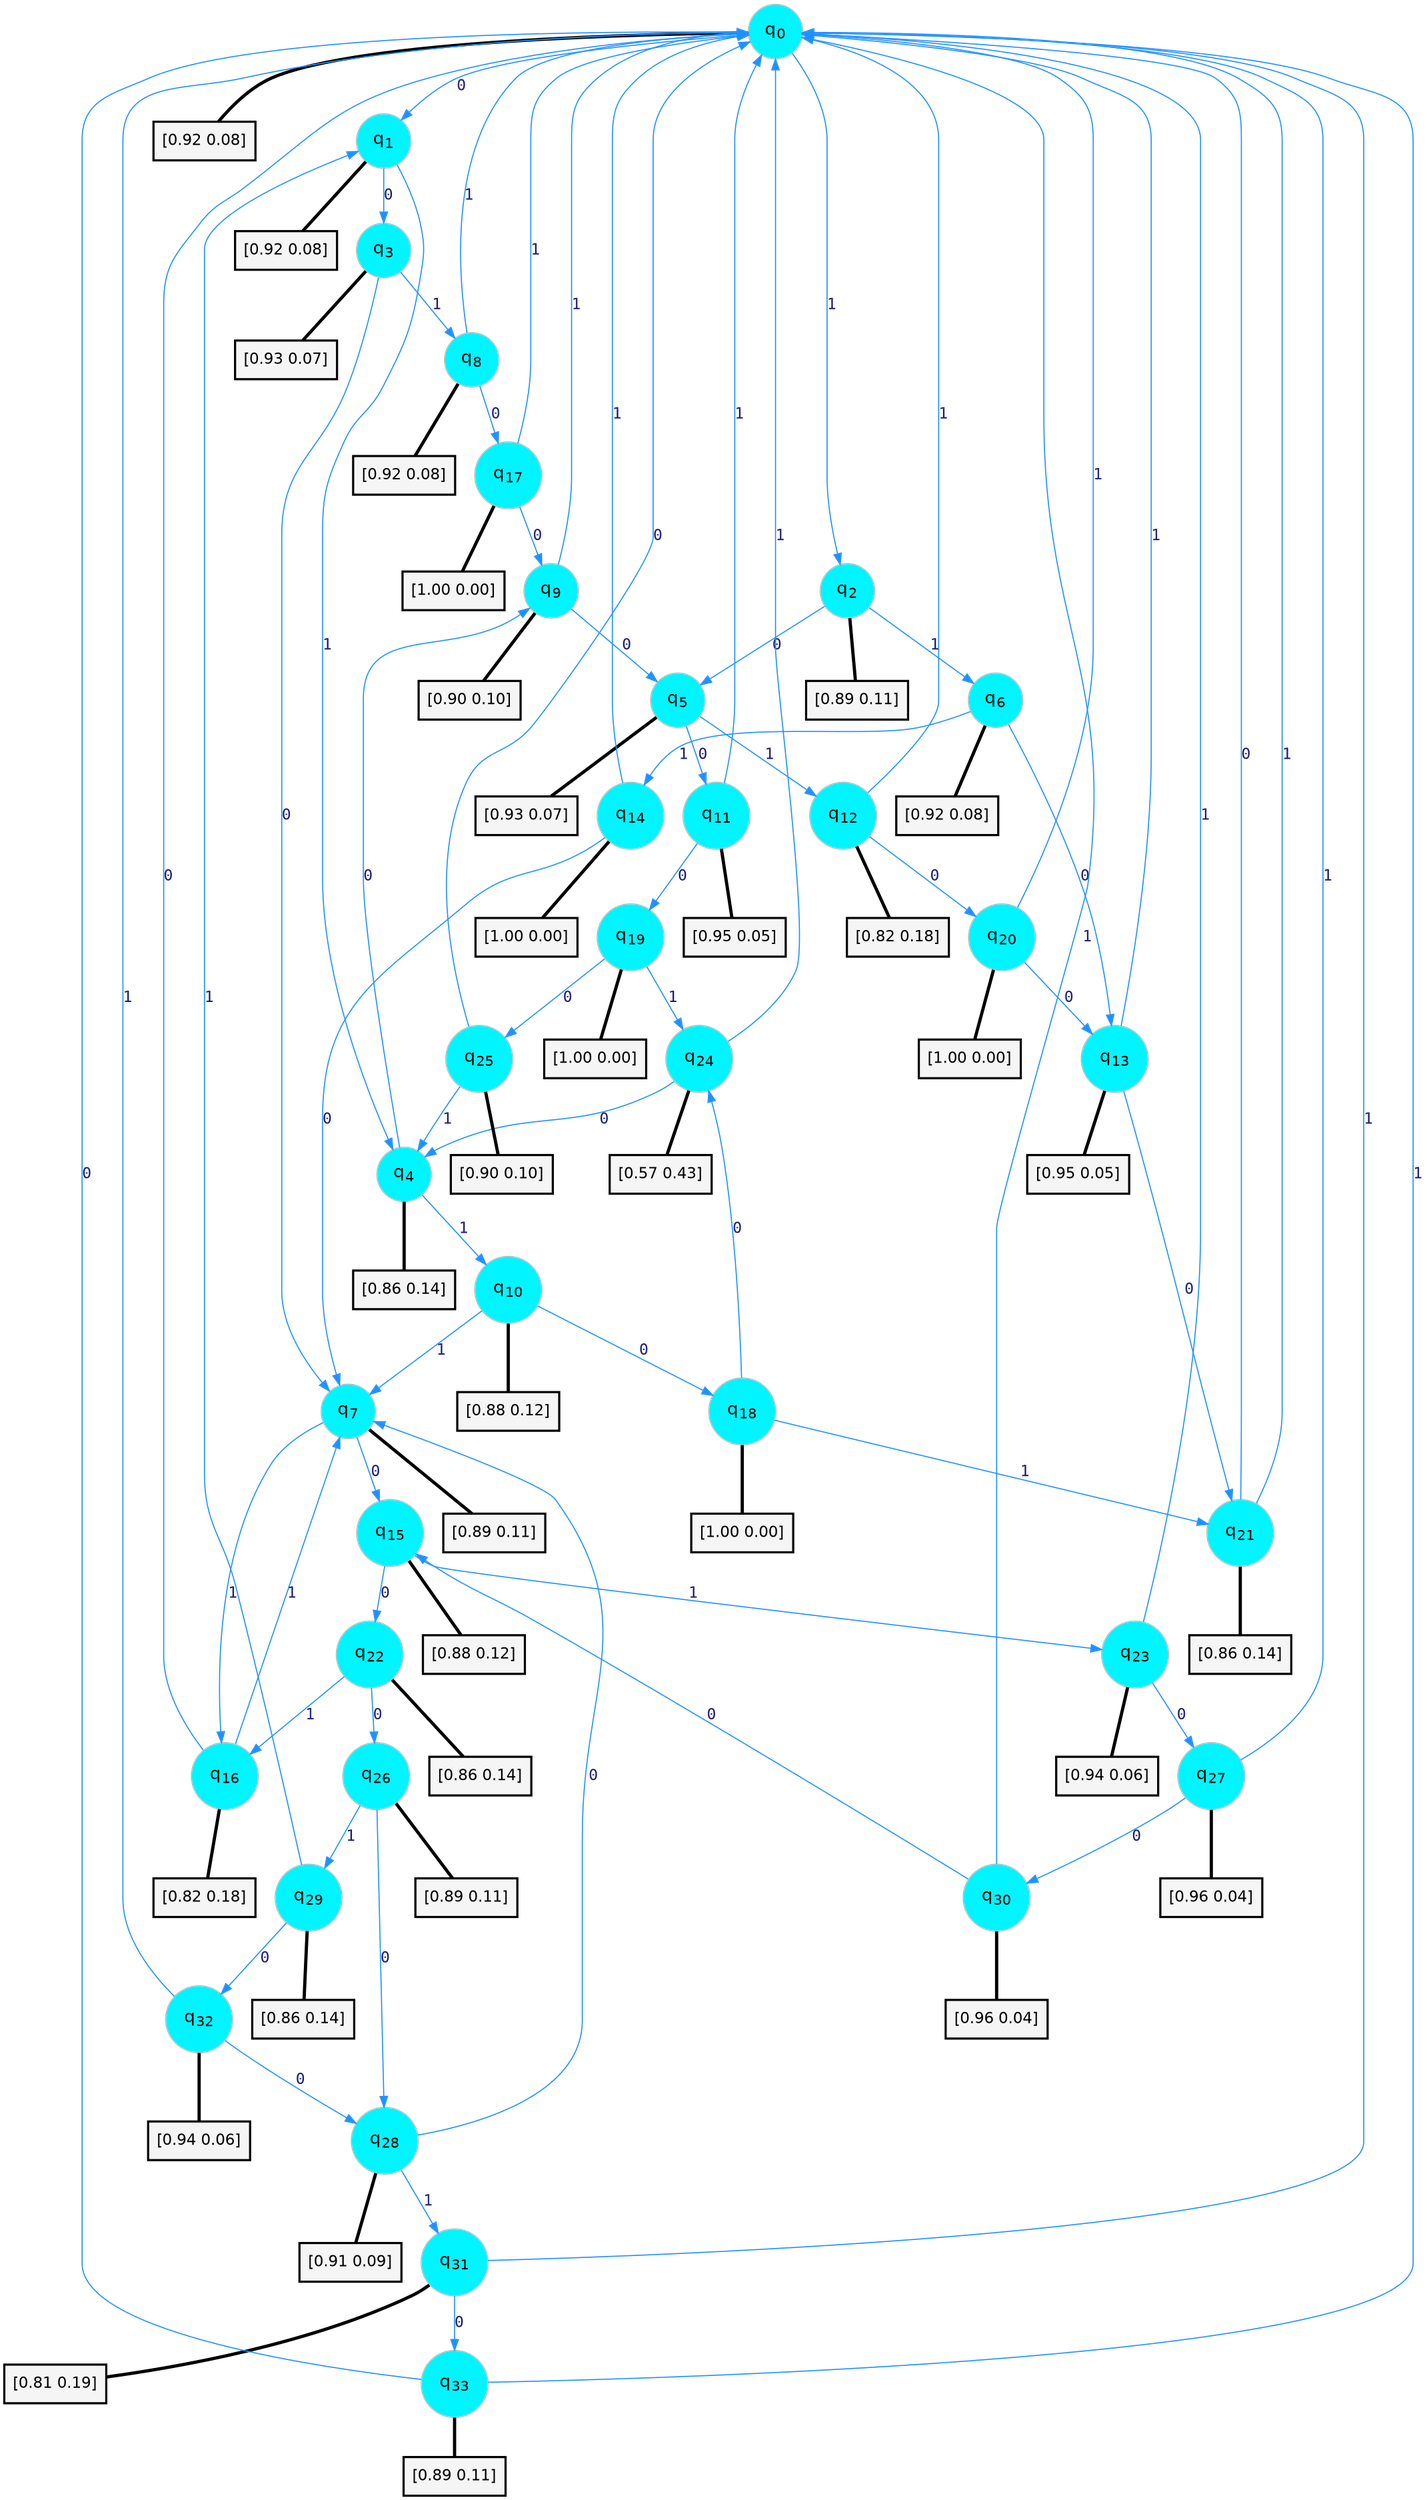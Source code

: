 digraph G {
graph [
bgcolor=transparent, dpi=300, rankdir=TD, size="40,25"];
node [
color=gray, fillcolor=turquoise1, fontcolor=black, fontname=Helvetica, fontsize=16, fontweight=bold, shape=circle, style=filled];
edge [
arrowsize=1, color=dodgerblue1, fontcolor=midnightblue, fontname=courier, fontweight=bold, penwidth=1, style=solid, weight=20];
0[label=<q<SUB>0</SUB>>];
1[label=<q<SUB>1</SUB>>];
2[label=<q<SUB>2</SUB>>];
3[label=<q<SUB>3</SUB>>];
4[label=<q<SUB>4</SUB>>];
5[label=<q<SUB>5</SUB>>];
6[label=<q<SUB>6</SUB>>];
7[label=<q<SUB>7</SUB>>];
8[label=<q<SUB>8</SUB>>];
9[label=<q<SUB>9</SUB>>];
10[label=<q<SUB>10</SUB>>];
11[label=<q<SUB>11</SUB>>];
12[label=<q<SUB>12</SUB>>];
13[label=<q<SUB>13</SUB>>];
14[label=<q<SUB>14</SUB>>];
15[label=<q<SUB>15</SUB>>];
16[label=<q<SUB>16</SUB>>];
17[label=<q<SUB>17</SUB>>];
18[label=<q<SUB>18</SUB>>];
19[label=<q<SUB>19</SUB>>];
20[label=<q<SUB>20</SUB>>];
21[label=<q<SUB>21</SUB>>];
22[label=<q<SUB>22</SUB>>];
23[label=<q<SUB>23</SUB>>];
24[label=<q<SUB>24</SUB>>];
25[label=<q<SUB>25</SUB>>];
26[label=<q<SUB>26</SUB>>];
27[label=<q<SUB>27</SUB>>];
28[label=<q<SUB>28</SUB>>];
29[label=<q<SUB>29</SUB>>];
30[label=<q<SUB>30</SUB>>];
31[label=<q<SUB>31</SUB>>];
32[label=<q<SUB>32</SUB>>];
33[label=<q<SUB>33</SUB>>];
34[label="[0.92 0.08]", shape=box,fontcolor=black, fontname=Helvetica, fontsize=14, penwidth=2, fillcolor=whitesmoke,color=black];
35[label="[0.92 0.08]", shape=box,fontcolor=black, fontname=Helvetica, fontsize=14, penwidth=2, fillcolor=whitesmoke,color=black];
36[label="[0.89 0.11]", shape=box,fontcolor=black, fontname=Helvetica, fontsize=14, penwidth=2, fillcolor=whitesmoke,color=black];
37[label="[0.93 0.07]", shape=box,fontcolor=black, fontname=Helvetica, fontsize=14, penwidth=2, fillcolor=whitesmoke,color=black];
38[label="[0.86 0.14]", shape=box,fontcolor=black, fontname=Helvetica, fontsize=14, penwidth=2, fillcolor=whitesmoke,color=black];
39[label="[0.93 0.07]", shape=box,fontcolor=black, fontname=Helvetica, fontsize=14, penwidth=2, fillcolor=whitesmoke,color=black];
40[label="[0.92 0.08]", shape=box,fontcolor=black, fontname=Helvetica, fontsize=14, penwidth=2, fillcolor=whitesmoke,color=black];
41[label="[0.89 0.11]", shape=box,fontcolor=black, fontname=Helvetica, fontsize=14, penwidth=2, fillcolor=whitesmoke,color=black];
42[label="[0.92 0.08]", shape=box,fontcolor=black, fontname=Helvetica, fontsize=14, penwidth=2, fillcolor=whitesmoke,color=black];
43[label="[0.90 0.10]", shape=box,fontcolor=black, fontname=Helvetica, fontsize=14, penwidth=2, fillcolor=whitesmoke,color=black];
44[label="[0.88 0.12]", shape=box,fontcolor=black, fontname=Helvetica, fontsize=14, penwidth=2, fillcolor=whitesmoke,color=black];
45[label="[0.95 0.05]", shape=box,fontcolor=black, fontname=Helvetica, fontsize=14, penwidth=2, fillcolor=whitesmoke,color=black];
46[label="[0.82 0.18]", shape=box,fontcolor=black, fontname=Helvetica, fontsize=14, penwidth=2, fillcolor=whitesmoke,color=black];
47[label="[0.95 0.05]", shape=box,fontcolor=black, fontname=Helvetica, fontsize=14, penwidth=2, fillcolor=whitesmoke,color=black];
48[label="[1.00 0.00]", shape=box,fontcolor=black, fontname=Helvetica, fontsize=14, penwidth=2, fillcolor=whitesmoke,color=black];
49[label="[0.88 0.12]", shape=box,fontcolor=black, fontname=Helvetica, fontsize=14, penwidth=2, fillcolor=whitesmoke,color=black];
50[label="[0.82 0.18]", shape=box,fontcolor=black, fontname=Helvetica, fontsize=14, penwidth=2, fillcolor=whitesmoke,color=black];
51[label="[1.00 0.00]", shape=box,fontcolor=black, fontname=Helvetica, fontsize=14, penwidth=2, fillcolor=whitesmoke,color=black];
52[label="[1.00 0.00]", shape=box,fontcolor=black, fontname=Helvetica, fontsize=14, penwidth=2, fillcolor=whitesmoke,color=black];
53[label="[1.00 0.00]", shape=box,fontcolor=black, fontname=Helvetica, fontsize=14, penwidth=2, fillcolor=whitesmoke,color=black];
54[label="[1.00 0.00]", shape=box,fontcolor=black, fontname=Helvetica, fontsize=14, penwidth=2, fillcolor=whitesmoke,color=black];
55[label="[0.86 0.14]", shape=box,fontcolor=black, fontname=Helvetica, fontsize=14, penwidth=2, fillcolor=whitesmoke,color=black];
56[label="[0.86 0.14]", shape=box,fontcolor=black, fontname=Helvetica, fontsize=14, penwidth=2, fillcolor=whitesmoke,color=black];
57[label="[0.94 0.06]", shape=box,fontcolor=black, fontname=Helvetica, fontsize=14, penwidth=2, fillcolor=whitesmoke,color=black];
58[label="[0.57 0.43]", shape=box,fontcolor=black, fontname=Helvetica, fontsize=14, penwidth=2, fillcolor=whitesmoke,color=black];
59[label="[0.90 0.10]", shape=box,fontcolor=black, fontname=Helvetica, fontsize=14, penwidth=2, fillcolor=whitesmoke,color=black];
60[label="[0.89 0.11]", shape=box,fontcolor=black, fontname=Helvetica, fontsize=14, penwidth=2, fillcolor=whitesmoke,color=black];
61[label="[0.96 0.04]", shape=box,fontcolor=black, fontname=Helvetica, fontsize=14, penwidth=2, fillcolor=whitesmoke,color=black];
62[label="[0.91 0.09]", shape=box,fontcolor=black, fontname=Helvetica, fontsize=14, penwidth=2, fillcolor=whitesmoke,color=black];
63[label="[0.86 0.14]", shape=box,fontcolor=black, fontname=Helvetica, fontsize=14, penwidth=2, fillcolor=whitesmoke,color=black];
64[label="[0.96 0.04]", shape=box,fontcolor=black, fontname=Helvetica, fontsize=14, penwidth=2, fillcolor=whitesmoke,color=black];
65[label="[0.81 0.19]", shape=box,fontcolor=black, fontname=Helvetica, fontsize=14, penwidth=2, fillcolor=whitesmoke,color=black];
66[label="[0.94 0.06]", shape=box,fontcolor=black, fontname=Helvetica, fontsize=14, penwidth=2, fillcolor=whitesmoke,color=black];
67[label="[0.89 0.11]", shape=box,fontcolor=black, fontname=Helvetica, fontsize=14, penwidth=2, fillcolor=whitesmoke,color=black];
0->1 [label=0];
0->2 [label=1];
0->34 [arrowhead=none, penwidth=3,color=black];
1->3 [label=0];
1->4 [label=1];
1->35 [arrowhead=none, penwidth=3,color=black];
2->5 [label=0];
2->6 [label=1];
2->36 [arrowhead=none, penwidth=3,color=black];
3->7 [label=0];
3->8 [label=1];
3->37 [arrowhead=none, penwidth=3,color=black];
4->9 [label=0];
4->10 [label=1];
4->38 [arrowhead=none, penwidth=3,color=black];
5->11 [label=0];
5->12 [label=1];
5->39 [arrowhead=none, penwidth=3,color=black];
6->13 [label=0];
6->14 [label=1];
6->40 [arrowhead=none, penwidth=3,color=black];
7->15 [label=0];
7->16 [label=1];
7->41 [arrowhead=none, penwidth=3,color=black];
8->17 [label=0];
8->0 [label=1];
8->42 [arrowhead=none, penwidth=3,color=black];
9->5 [label=0];
9->0 [label=1];
9->43 [arrowhead=none, penwidth=3,color=black];
10->18 [label=0];
10->7 [label=1];
10->44 [arrowhead=none, penwidth=3,color=black];
11->19 [label=0];
11->0 [label=1];
11->45 [arrowhead=none, penwidth=3,color=black];
12->20 [label=0];
12->0 [label=1];
12->46 [arrowhead=none, penwidth=3,color=black];
13->21 [label=0];
13->0 [label=1];
13->47 [arrowhead=none, penwidth=3,color=black];
14->7 [label=0];
14->0 [label=1];
14->48 [arrowhead=none, penwidth=3,color=black];
15->22 [label=0];
15->23 [label=1];
15->49 [arrowhead=none, penwidth=3,color=black];
16->0 [label=0];
16->7 [label=1];
16->50 [arrowhead=none, penwidth=3,color=black];
17->9 [label=0];
17->0 [label=1];
17->51 [arrowhead=none, penwidth=3,color=black];
18->24 [label=0];
18->21 [label=1];
18->52 [arrowhead=none, penwidth=3,color=black];
19->25 [label=0];
19->24 [label=1];
19->53 [arrowhead=none, penwidth=3,color=black];
20->13 [label=0];
20->0 [label=1];
20->54 [arrowhead=none, penwidth=3,color=black];
21->0 [label=0];
21->0 [label=1];
21->55 [arrowhead=none, penwidth=3,color=black];
22->26 [label=0];
22->16 [label=1];
22->56 [arrowhead=none, penwidth=3,color=black];
23->27 [label=0];
23->0 [label=1];
23->57 [arrowhead=none, penwidth=3,color=black];
24->4 [label=0];
24->0 [label=1];
24->58 [arrowhead=none, penwidth=3,color=black];
25->0 [label=0];
25->4 [label=1];
25->59 [arrowhead=none, penwidth=3,color=black];
26->28 [label=0];
26->29 [label=1];
26->60 [arrowhead=none, penwidth=3,color=black];
27->30 [label=0];
27->0 [label=1];
27->61 [arrowhead=none, penwidth=3,color=black];
28->7 [label=0];
28->31 [label=1];
28->62 [arrowhead=none, penwidth=3,color=black];
29->32 [label=0];
29->1 [label=1];
29->63 [arrowhead=none, penwidth=3,color=black];
30->15 [label=0];
30->0 [label=1];
30->64 [arrowhead=none, penwidth=3,color=black];
31->33 [label=0];
31->0 [label=1];
31->65 [arrowhead=none, penwidth=3,color=black];
32->28 [label=0];
32->0 [label=1];
32->66 [arrowhead=none, penwidth=3,color=black];
33->0 [label=0];
33->0 [label=1];
33->67 [arrowhead=none, penwidth=3,color=black];
}
